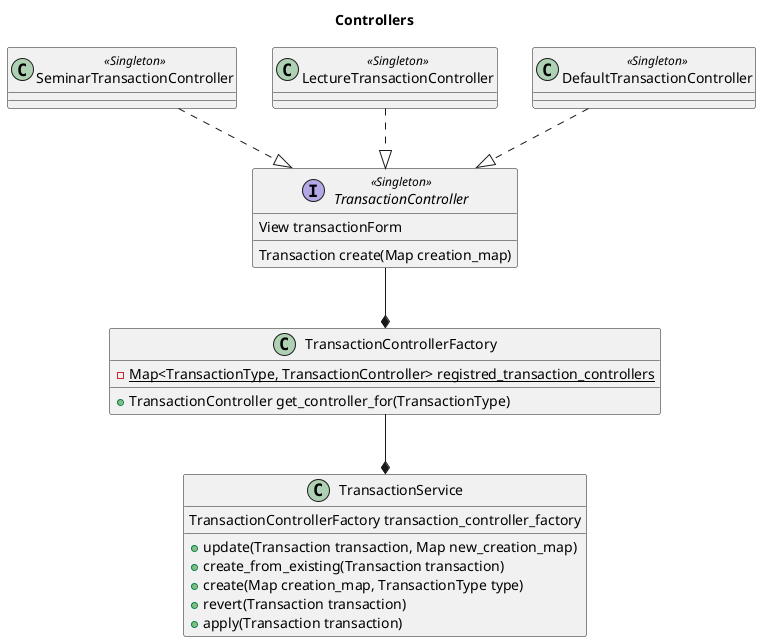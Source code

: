 @startuml
title: Controllers

class TransactionService{
TransactionControllerFactory transaction_controller_factory
+ update(Transaction transaction, Map new_creation_map)
+ create_from_existing(Transaction transaction)
+ create(Map creation_map, TransactionType type)
+ revert(Transaction transaction)
+ apply(Transaction transaction)
}

class TransactionControllerFactory{
- {static} Map<TransactionType, TransactionController> registred_transaction_controllers

+ TransactionController get_controller_for(TransactionType)
}


interface TransactionController <<Singleton>>{
    View transactionForm
    Transaction create(Map creation_map)

}

class SeminarTransactionController <<Singleton>>{
}

class LectureTransactionController <<Singleton>>{
}

class DefaultTransactionController <<Singleton>>{
}



SeminarTransactionController ..|> TransactionController
LectureTransactionController ..|> TransactionController
DefaultTransactionController ..|> TransactionController

TransactionControllerFactory --* TransactionService
TransactionController --* TransactionControllerFactory
@enduml